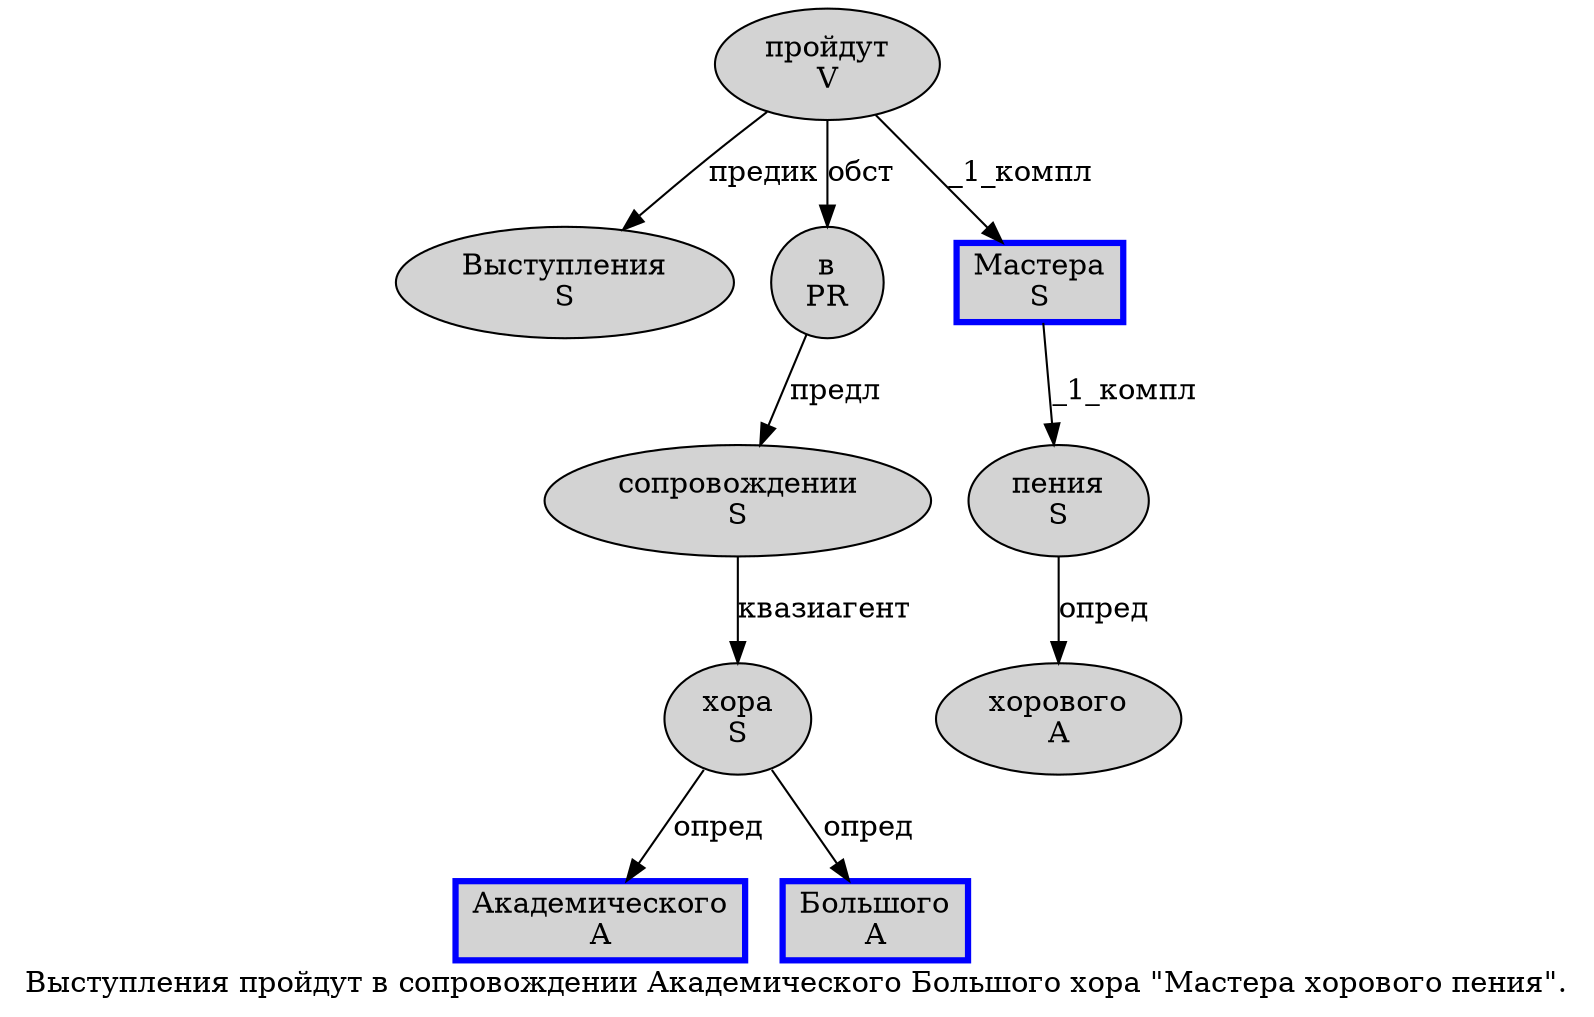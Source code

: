 digraph SENTENCE_209 {
	graph [label="Выступления пройдут в сопровождении Академического Большого хора \"Мастера хорового пения\"."]
	node [style=filled]
		0 [label="Выступления
S" color="" fillcolor=lightgray penwidth=1 shape=ellipse]
		1 [label="пройдут
V" color="" fillcolor=lightgray penwidth=1 shape=ellipse]
		2 [label="в
PR" color="" fillcolor=lightgray penwidth=1 shape=ellipse]
		3 [label="сопровождении
S" color="" fillcolor=lightgray penwidth=1 shape=ellipse]
		4 [label="Академического
A" color=blue fillcolor=lightgray penwidth=3 shape=box]
		5 [label="Большого
A" color=blue fillcolor=lightgray penwidth=3 shape=box]
		6 [label="хора
S" color="" fillcolor=lightgray penwidth=1 shape=ellipse]
		8 [label="Мастера
S" color=blue fillcolor=lightgray penwidth=3 shape=box]
		9 [label="хорового
A" color="" fillcolor=lightgray penwidth=1 shape=ellipse]
		10 [label="пения
S" color="" fillcolor=lightgray penwidth=1 shape=ellipse]
			8 -> 10 [label="_1_компл"]
			10 -> 9 [label="опред"]
			3 -> 6 [label="квазиагент"]
			1 -> 0 [label="предик"]
			1 -> 2 [label="обст"]
			1 -> 8 [label="_1_компл"]
			6 -> 4 [label="опред"]
			6 -> 5 [label="опред"]
			2 -> 3 [label="предл"]
}